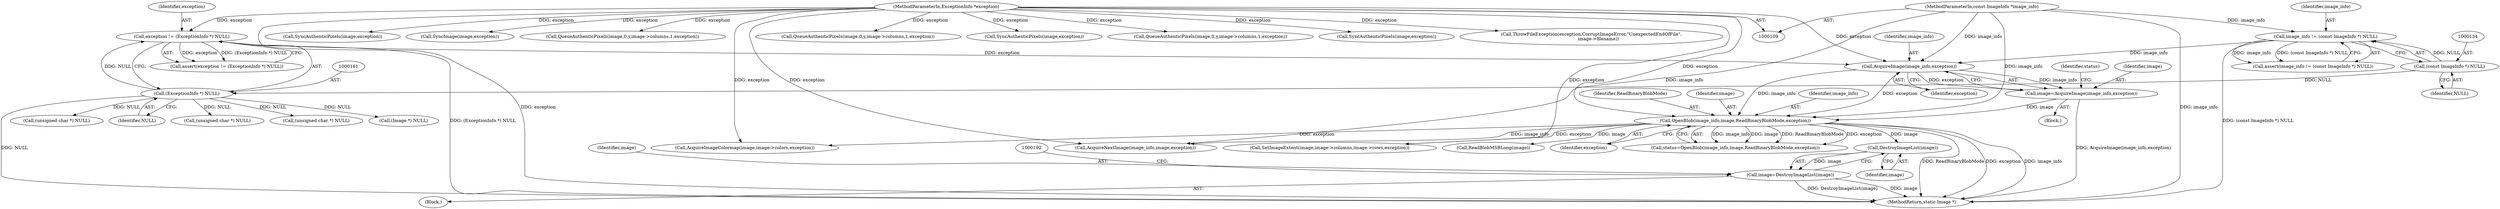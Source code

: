 digraph "0_ImageMagick_bd96074b254c6607a0f7731e59f923ad19d5a46d@pointer" {
"1000188" [label="(Call,DestroyImageList(image))"];
"1000176" [label="(Call,OpenBlob(image_info,image,ReadBinaryBlobMode,exception))"];
"1000171" [label="(Call,AcquireImage(image_info,exception))"];
"1000131" [label="(Call,image_info != (const ImageInfo *) NULL)"];
"1000110" [label="(MethodParameterIn,const ImageInfo *image_info)"];
"1000133" [label="(Call,(const ImageInfo *) NULL)"];
"1000158" [label="(Call,exception != (ExceptionInfo *) NULL)"];
"1000111" [label="(MethodParameterIn,ExceptionInfo *exception)"];
"1000160" [label="(Call,(ExceptionInfo *) NULL)"];
"1000169" [label="(Call,image=AcquireImage(image_info,exception))"];
"1000186" [label="(Call,image=DestroyImageList(image))"];
"1001613" [label="(Call,ThrowFileException(exception,CorruptImageError,\"UnexpectedEndOfFile\",\n          image->filename))"];
"1000185" [label="(Block,)"];
"1000179" [label="(Identifier,ReadBinaryBlobMode)"];
"1000112" [label="(Block,)"];
"1000471" [label="(Call,(unsigned char *) NULL)"];
"1000178" [label="(Identifier,image)"];
"1000131" [label="(Call,image_info != (const ImageInfo *) NULL)"];
"1000439" [label="(Call,AcquireImageColormap(image,image->colors,exception))"];
"1000171" [label="(Call,AcquireImage(image_info,exception))"];
"1000191" [label="(Call,(Image *) NULL)"];
"1000159" [label="(Identifier,exception)"];
"1001655" [label="(Call,AcquireNextImage(image_info,image,exception))"];
"1000188" [label="(Call,DestroyImageList(image))"];
"1001560" [label="(Call,SyncAuthenticPixels(image,exception))"];
"1001598" [label="(Call,SyncImage(image,exception))"];
"1000206" [label="(Call,ReadBlobMSBLong(image))"];
"1000186" [label="(Call,image=DestroyImageList(image))"];
"1000180" [label="(Identifier,exception)"];
"1000110" [label="(MethodParameterIn,const ImageInfo *image_info)"];
"1000828" [label="(Call,(unsigned char *) NULL)"];
"1001396" [label="(Call,QueueAuthenticPixels(image,0,y,image->columns,1,exception))"];
"1000187" [label="(Identifier,image)"];
"1000169" [label="(Call,image=AcquireImage(image_info,exception))"];
"1000717" [label="(Call,SetImageExtent(image,image->columns,image->rows,exception))"];
"1000158" [label="(Call,exception != (ExceptionInfo *) NULL)"];
"1000130" [label="(Call,assert(image_info != (const ImageInfo *) NULL))"];
"1000176" [label="(Call,OpenBlob(image_info,image,ReadBinaryBlobMode,exception))"];
"1000172" [label="(Identifier,image_info)"];
"1000133" [label="(Call,(const ImageInfo *) NULL)"];
"1000162" [label="(Identifier,NULL)"];
"1000135" [label="(Identifier,NULL)"];
"1000639" [label="(Call,(unsigned char *) NULL)"];
"1000170" [label="(Identifier,image)"];
"1000174" [label="(Call,status=OpenBlob(image_info,image,ReadBinaryBlobMode,exception))"];
"1001231" [label="(Call,QueueAuthenticPixels(image,0,y,image->columns,1,exception))"];
"1001283" [label="(Call,SyncAuthenticPixels(image,exception))"];
"1000173" [label="(Identifier,exception)"];
"1000177" [label="(Identifier,image_info)"];
"1000157" [label="(Call,assert(exception != (ExceptionInfo *) NULL))"];
"1000991" [label="(Call,QueueAuthenticPixels(image,0,y,image->columns,1,exception))"];
"1000111" [label="(MethodParameterIn,ExceptionInfo *exception)"];
"1000175" [label="(Identifier,status)"];
"1000189" [label="(Identifier,image)"];
"1001705" [label="(MethodReturn,static Image *)"];
"1000132" [label="(Identifier,image_info)"];
"1001124" [label="(Call,SyncAuthenticPixels(image,exception))"];
"1000160" [label="(Call,(ExceptionInfo *) NULL)"];
"1000188" -> "1000186"  [label="AST: "];
"1000188" -> "1000189"  [label="CFG: "];
"1000189" -> "1000188"  [label="AST: "];
"1000186" -> "1000188"  [label="CFG: "];
"1000188" -> "1000186"  [label="DDG: image"];
"1000176" -> "1000188"  [label="DDG: image"];
"1000176" -> "1000174"  [label="AST: "];
"1000176" -> "1000180"  [label="CFG: "];
"1000177" -> "1000176"  [label="AST: "];
"1000178" -> "1000176"  [label="AST: "];
"1000179" -> "1000176"  [label="AST: "];
"1000180" -> "1000176"  [label="AST: "];
"1000174" -> "1000176"  [label="CFG: "];
"1000176" -> "1001705"  [label="DDG: ReadBinaryBlobMode"];
"1000176" -> "1001705"  [label="DDG: exception"];
"1000176" -> "1001705"  [label="DDG: image_info"];
"1000176" -> "1000174"  [label="DDG: image_info"];
"1000176" -> "1000174"  [label="DDG: image"];
"1000176" -> "1000174"  [label="DDG: ReadBinaryBlobMode"];
"1000176" -> "1000174"  [label="DDG: exception"];
"1000171" -> "1000176"  [label="DDG: image_info"];
"1000171" -> "1000176"  [label="DDG: exception"];
"1000110" -> "1000176"  [label="DDG: image_info"];
"1000169" -> "1000176"  [label="DDG: image"];
"1000111" -> "1000176"  [label="DDG: exception"];
"1000176" -> "1000206"  [label="DDG: image"];
"1000176" -> "1000439"  [label="DDG: exception"];
"1000176" -> "1000717"  [label="DDG: exception"];
"1000176" -> "1001655"  [label="DDG: image_info"];
"1000171" -> "1000169"  [label="AST: "];
"1000171" -> "1000173"  [label="CFG: "];
"1000172" -> "1000171"  [label="AST: "];
"1000173" -> "1000171"  [label="AST: "];
"1000169" -> "1000171"  [label="CFG: "];
"1000171" -> "1000169"  [label="DDG: image_info"];
"1000171" -> "1000169"  [label="DDG: exception"];
"1000131" -> "1000171"  [label="DDG: image_info"];
"1000110" -> "1000171"  [label="DDG: image_info"];
"1000158" -> "1000171"  [label="DDG: exception"];
"1000111" -> "1000171"  [label="DDG: exception"];
"1000131" -> "1000130"  [label="AST: "];
"1000131" -> "1000133"  [label="CFG: "];
"1000132" -> "1000131"  [label="AST: "];
"1000133" -> "1000131"  [label="AST: "];
"1000130" -> "1000131"  [label="CFG: "];
"1000131" -> "1001705"  [label="DDG: (const ImageInfo *) NULL"];
"1000131" -> "1000130"  [label="DDG: image_info"];
"1000131" -> "1000130"  [label="DDG: (const ImageInfo *) NULL"];
"1000110" -> "1000131"  [label="DDG: image_info"];
"1000133" -> "1000131"  [label="DDG: NULL"];
"1000110" -> "1000109"  [label="AST: "];
"1000110" -> "1001705"  [label="DDG: image_info"];
"1000110" -> "1001655"  [label="DDG: image_info"];
"1000133" -> "1000135"  [label="CFG: "];
"1000134" -> "1000133"  [label="AST: "];
"1000135" -> "1000133"  [label="AST: "];
"1000133" -> "1000160"  [label="DDG: NULL"];
"1000158" -> "1000157"  [label="AST: "];
"1000158" -> "1000160"  [label="CFG: "];
"1000159" -> "1000158"  [label="AST: "];
"1000160" -> "1000158"  [label="AST: "];
"1000157" -> "1000158"  [label="CFG: "];
"1000158" -> "1001705"  [label="DDG: (ExceptionInfo *) NULL"];
"1000158" -> "1000157"  [label="DDG: exception"];
"1000158" -> "1000157"  [label="DDG: (ExceptionInfo *) NULL"];
"1000111" -> "1000158"  [label="DDG: exception"];
"1000160" -> "1000158"  [label="DDG: NULL"];
"1000111" -> "1000109"  [label="AST: "];
"1000111" -> "1001705"  [label="DDG: exception"];
"1000111" -> "1000439"  [label="DDG: exception"];
"1000111" -> "1000717"  [label="DDG: exception"];
"1000111" -> "1000991"  [label="DDG: exception"];
"1000111" -> "1001124"  [label="DDG: exception"];
"1000111" -> "1001231"  [label="DDG: exception"];
"1000111" -> "1001283"  [label="DDG: exception"];
"1000111" -> "1001396"  [label="DDG: exception"];
"1000111" -> "1001560"  [label="DDG: exception"];
"1000111" -> "1001598"  [label="DDG: exception"];
"1000111" -> "1001613"  [label="DDG: exception"];
"1000111" -> "1001655"  [label="DDG: exception"];
"1000160" -> "1000162"  [label="CFG: "];
"1000161" -> "1000160"  [label="AST: "];
"1000162" -> "1000160"  [label="AST: "];
"1000160" -> "1001705"  [label="DDG: NULL"];
"1000160" -> "1000191"  [label="DDG: NULL"];
"1000160" -> "1000471"  [label="DDG: NULL"];
"1000160" -> "1000639"  [label="DDG: NULL"];
"1000160" -> "1000828"  [label="DDG: NULL"];
"1000169" -> "1000112"  [label="AST: "];
"1000170" -> "1000169"  [label="AST: "];
"1000175" -> "1000169"  [label="CFG: "];
"1000169" -> "1001705"  [label="DDG: AcquireImage(image_info,exception)"];
"1000186" -> "1000185"  [label="AST: "];
"1000187" -> "1000186"  [label="AST: "];
"1000192" -> "1000186"  [label="CFG: "];
"1000186" -> "1001705"  [label="DDG: DestroyImageList(image)"];
"1000186" -> "1001705"  [label="DDG: image"];
}
